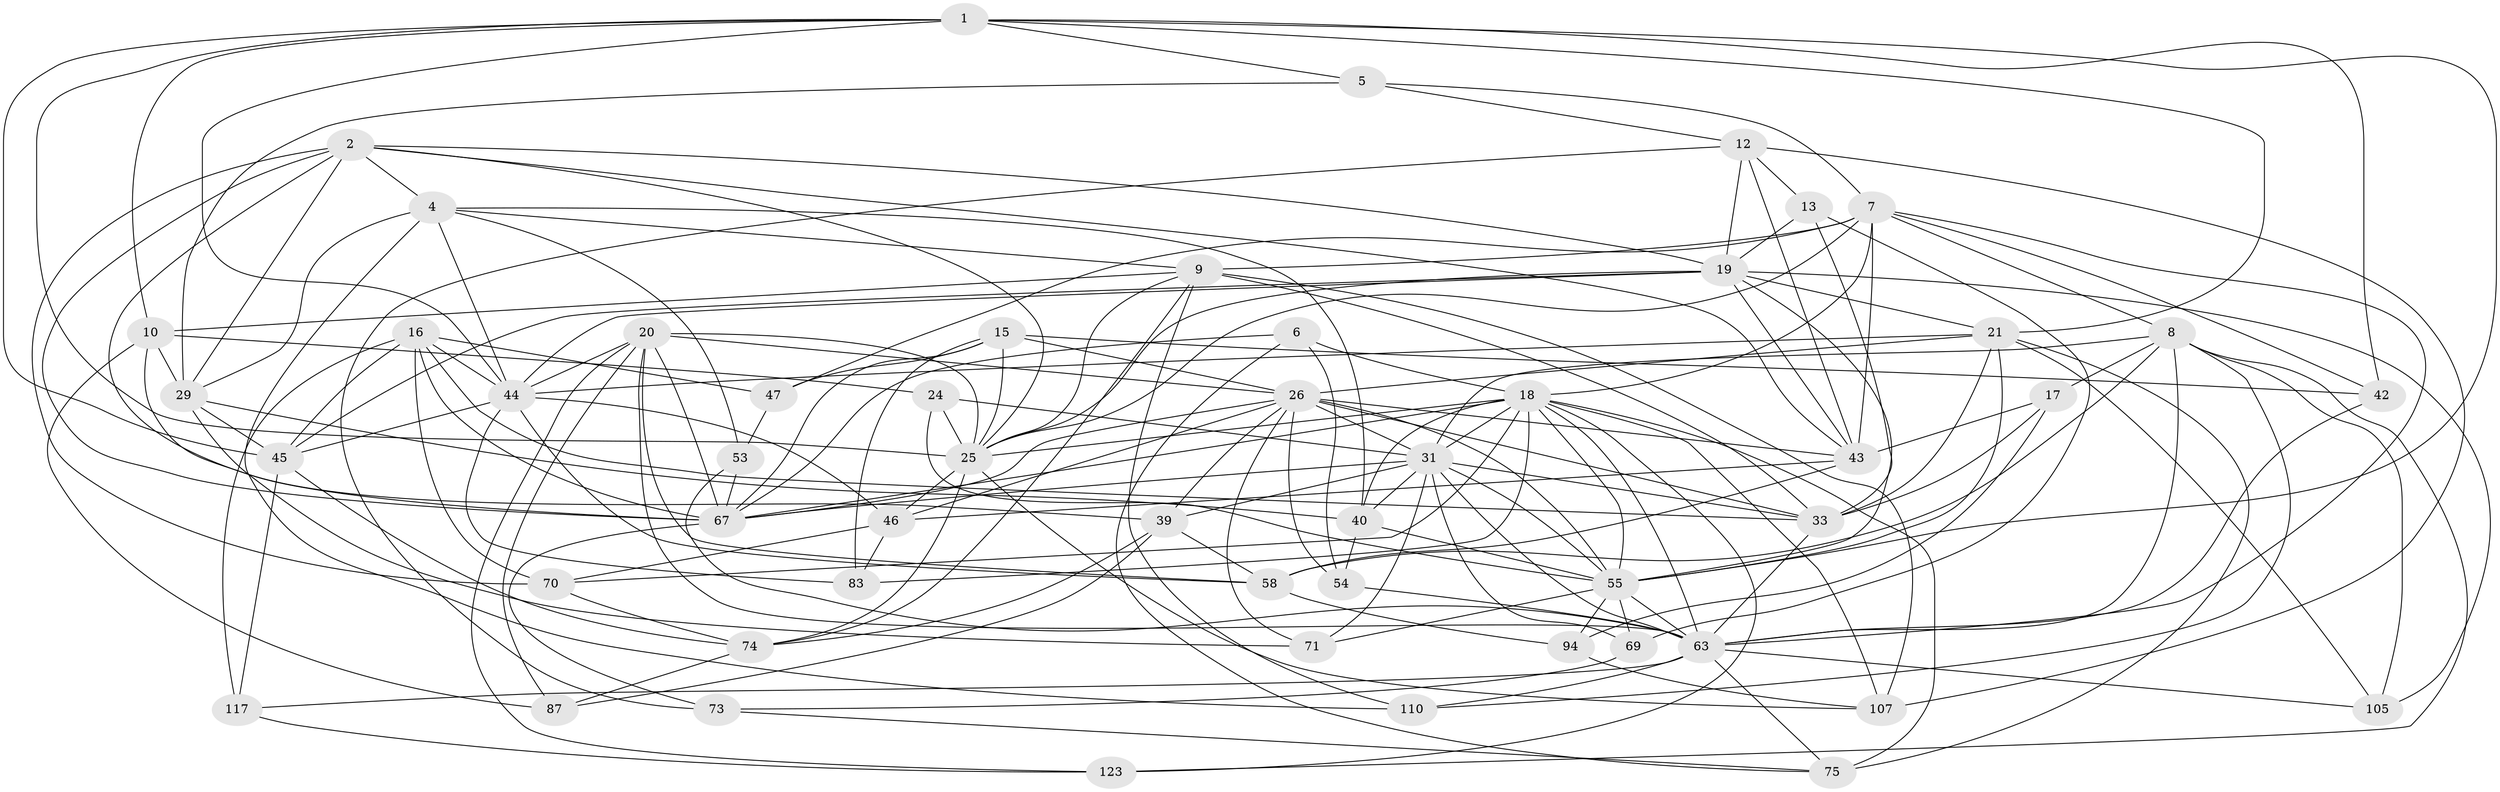 // original degree distribution, {4: 1.0}
// Generated by graph-tools (version 1.1) at 2025/20/03/04/25 18:20:34]
// undirected, 52 vertices, 173 edges
graph export_dot {
graph [start="1"]
  node [color=gray90,style=filled];
  1 [super="+30"];
  2 [super="+23+3"];
  4 [super="+95+106"];
  5;
  6;
  7 [super="+14+81+11"];
  8 [super="+41+116"];
  9 [super="+109+66"];
  10 [super="+77"];
  12 [super="+92"];
  13;
  15 [super="+32"];
  16 [super="+99+22"];
  17;
  18 [super="+34"];
  19 [super="+36+64+100"];
  20 [super="+125+59"];
  21 [super="+96+97"];
  24;
  25 [super="+37+50"];
  26 [super="+27+49"];
  29 [super="+38"];
  31 [super="+104+48"];
  33 [super="+52"];
  39 [super="+51"];
  40 [super="+90"];
  42;
  43 [super="+65+57"];
  44 [super="+132+122+60"];
  45 [super="+113+88"];
  46 [super="+89"];
  47;
  53;
  54;
  55 [super="+130+68+93"];
  58 [super="+124"];
  63 [super="+76+78+82"];
  67 [super="+119+131+98"];
  69;
  70 [super="+91"];
  71;
  73;
  74 [super="+127"];
  75 [super="+101"];
  83;
  87;
  94;
  105;
  107 [super="+108"];
  110;
  117;
  123;
  1 -- 45;
  1 -- 21;
  1 -- 44;
  1 -- 42;
  1 -- 5;
  1 -- 55;
  1 -- 25;
  1 -- 10;
  2 -- 39;
  2 -- 70;
  2 -- 29;
  2 -- 19;
  2 -- 25;
  2 -- 43;
  2 -- 4;
  2 -- 67;
  4 -- 29 [weight=2];
  4 -- 110;
  4 -- 40;
  4 -- 53;
  4 -- 44;
  4 -- 9;
  5 -- 12;
  5 -- 29;
  5 -- 7;
  6 -- 18;
  6 -- 54;
  6 -- 75;
  6 -- 67;
  7 -- 25 [weight=2];
  7 -- 42;
  7 -- 63;
  7 -- 8;
  7 -- 9;
  7 -- 18;
  7 -- 43;
  7 -- 47;
  8 -- 17;
  8 -- 58;
  8 -- 123;
  8 -- 105;
  8 -- 63;
  8 -- 110;
  8 -- 31;
  9 -- 110;
  9 -- 74;
  9 -- 25 [weight=2];
  9 -- 33;
  9 -- 10;
  9 -- 107 [weight=2];
  10 -- 29;
  10 -- 24;
  10 -- 87;
  10 -- 67;
  12 -- 73;
  12 -- 43;
  12 -- 107;
  12 -- 19;
  12 -- 13;
  13 -- 69;
  13 -- 19;
  13 -- 33;
  15 -- 42;
  15 -- 83;
  15 -- 47;
  15 -- 67;
  15 -- 26;
  15 -- 25;
  16 -- 47;
  16 -- 70;
  16 -- 67 [weight=2];
  16 -- 117;
  16 -- 45;
  16 -- 33;
  16 -- 44;
  17 -- 94;
  17 -- 43;
  17 -- 33;
  18 -- 83;
  18 -- 70 [weight=2];
  18 -- 40;
  18 -- 75;
  18 -- 25;
  18 -- 123;
  18 -- 63;
  18 -- 31;
  18 -- 55;
  18 -- 107;
  18 -- 67;
  19 -- 105;
  19 -- 43;
  19 -- 25;
  19 -- 55;
  19 -- 44;
  19 -- 21;
  19 -- 45;
  20 -- 87;
  20 -- 123;
  20 -- 63;
  20 -- 26;
  20 -- 67;
  20 -- 58;
  20 -- 25;
  20 -- 44;
  21 -- 105;
  21 -- 44 [weight=2];
  21 -- 33;
  21 -- 55;
  21 -- 26;
  21 -- 75 [weight=2];
  24 -- 31;
  24 -- 25;
  24 -- 55;
  25 -- 74;
  25 -- 107;
  25 -- 46;
  26 -- 71;
  26 -- 46;
  26 -- 43;
  26 -- 33;
  26 -- 39;
  26 -- 54;
  26 -- 31;
  26 -- 67;
  26 -- 55;
  29 -- 71;
  29 -- 40;
  29 -- 45;
  31 -- 33;
  31 -- 63;
  31 -- 39;
  31 -- 67;
  31 -- 69;
  31 -- 71;
  31 -- 55;
  31 -- 40;
  33 -- 63;
  39 -- 74;
  39 -- 58;
  39 -- 87;
  40 -- 55;
  40 -- 54;
  42 -- 63;
  43 -- 58;
  43 -- 46;
  44 -- 46;
  44 -- 83;
  44 -- 58;
  44 -- 45 [weight=2];
  45 -- 117;
  45 -- 74;
  46 -- 83;
  46 -- 70;
  47 -- 53;
  53 -- 63;
  53 -- 67;
  54 -- 63;
  55 -- 63;
  55 -- 71;
  55 -- 94;
  55 -- 69;
  58 -- 94;
  63 -- 117;
  63 -- 105;
  63 -- 110;
  63 -- 75;
  67 -- 73;
  69 -- 73;
  70 -- 74;
  73 -- 75;
  74 -- 87;
  94 -- 107;
  117 -- 123;
}
